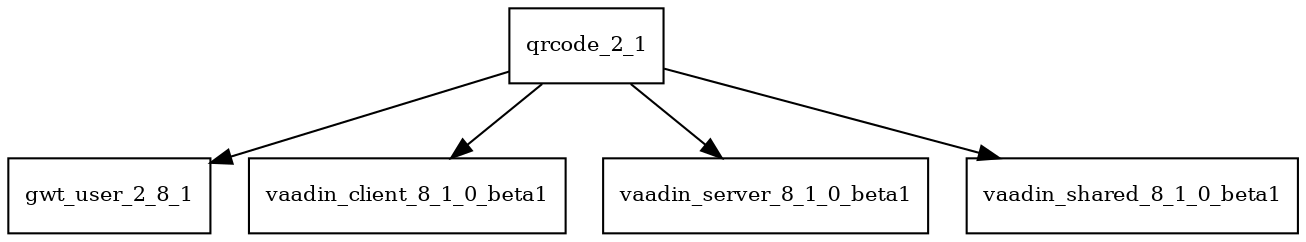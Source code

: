 digraph qrcode_2_1_dependencies {
  node [shape = box, fontsize=10.0];
  qrcode_2_1 -> gwt_user_2_8_1;
  qrcode_2_1 -> vaadin_client_8_1_0_beta1;
  qrcode_2_1 -> vaadin_server_8_1_0_beta1;
  qrcode_2_1 -> vaadin_shared_8_1_0_beta1;
}
